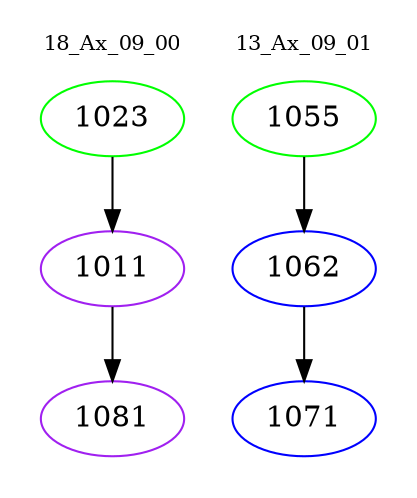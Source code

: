 digraph{
subgraph cluster_0 {
color = white
label = "18_Ax_09_00";
fontsize=10;
T0_1023 [label="1023", color="green"]
T0_1023 -> T0_1011 [color="black"]
T0_1011 [label="1011", color="purple"]
T0_1011 -> T0_1081 [color="black"]
T0_1081 [label="1081", color="purple"]
}
subgraph cluster_1 {
color = white
label = "13_Ax_09_01";
fontsize=10;
T1_1055 [label="1055", color="green"]
T1_1055 -> T1_1062 [color="black"]
T1_1062 [label="1062", color="blue"]
T1_1062 -> T1_1071 [color="black"]
T1_1071 [label="1071", color="blue"]
}
}
